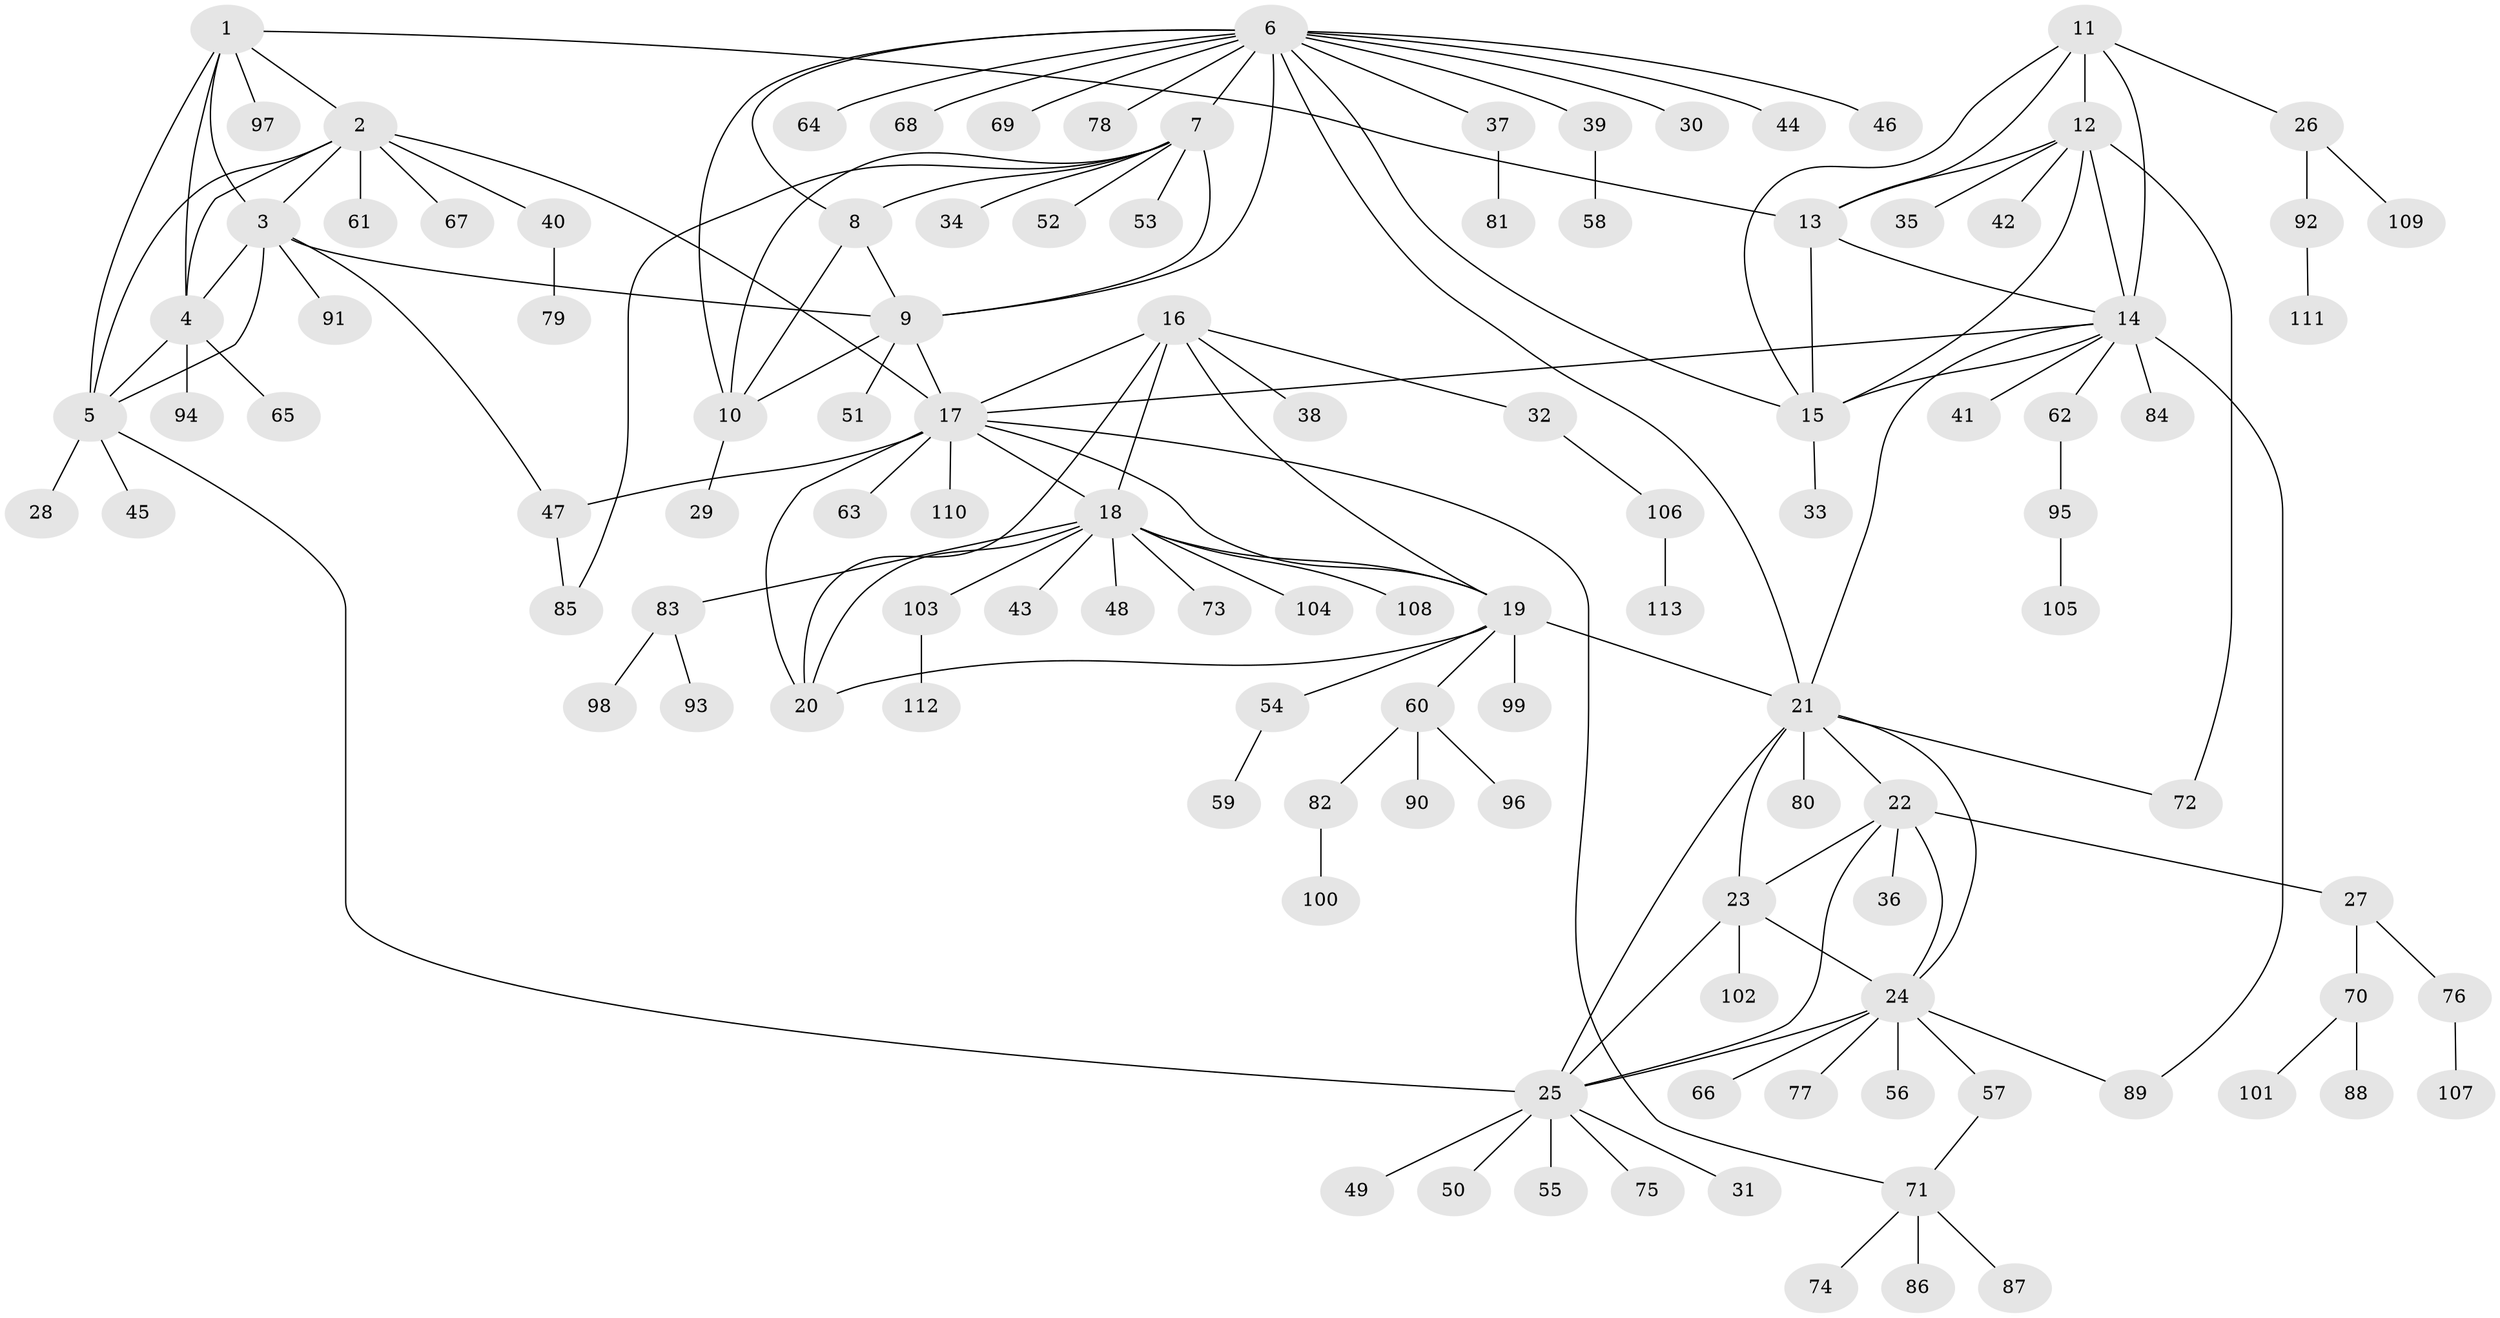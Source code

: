 // coarse degree distribution, {5: 0.07246376811594203, 7: 0.028985507246376812, 6: 0.07246376811594203, 14: 0.014492753623188406, 4: 0.08695652173913043, 3: 0.07246376811594203, 10: 0.028985507246376812, 8: 0.028985507246376812, 9: 0.014492753623188406, 2: 0.07246376811594203, 1: 0.5072463768115942}
// Generated by graph-tools (version 1.1) at 2025/52/03/04/25 22:52:06]
// undirected, 113 vertices, 153 edges
graph export_dot {
  node [color=gray90,style=filled];
  1;
  2;
  3;
  4;
  5;
  6;
  7;
  8;
  9;
  10;
  11;
  12;
  13;
  14;
  15;
  16;
  17;
  18;
  19;
  20;
  21;
  22;
  23;
  24;
  25;
  26;
  27;
  28;
  29;
  30;
  31;
  32;
  33;
  34;
  35;
  36;
  37;
  38;
  39;
  40;
  41;
  42;
  43;
  44;
  45;
  46;
  47;
  48;
  49;
  50;
  51;
  52;
  53;
  54;
  55;
  56;
  57;
  58;
  59;
  60;
  61;
  62;
  63;
  64;
  65;
  66;
  67;
  68;
  69;
  70;
  71;
  72;
  73;
  74;
  75;
  76;
  77;
  78;
  79;
  80;
  81;
  82;
  83;
  84;
  85;
  86;
  87;
  88;
  89;
  90;
  91;
  92;
  93;
  94;
  95;
  96;
  97;
  98;
  99;
  100;
  101;
  102;
  103;
  104;
  105;
  106;
  107;
  108;
  109;
  110;
  111;
  112;
  113;
  1 -- 2;
  1 -- 3;
  1 -- 4;
  1 -- 5;
  1 -- 13;
  1 -- 97;
  2 -- 3;
  2 -- 4;
  2 -- 5;
  2 -- 17;
  2 -- 40;
  2 -- 61;
  2 -- 67;
  3 -- 4;
  3 -- 5;
  3 -- 9;
  3 -- 47;
  3 -- 91;
  4 -- 5;
  4 -- 65;
  4 -- 94;
  5 -- 25;
  5 -- 28;
  5 -- 45;
  6 -- 7;
  6 -- 8;
  6 -- 9;
  6 -- 10;
  6 -- 15;
  6 -- 21;
  6 -- 30;
  6 -- 37;
  6 -- 39;
  6 -- 44;
  6 -- 46;
  6 -- 64;
  6 -- 68;
  6 -- 69;
  6 -- 78;
  7 -- 8;
  7 -- 9;
  7 -- 10;
  7 -- 34;
  7 -- 52;
  7 -- 53;
  7 -- 85;
  8 -- 9;
  8 -- 10;
  9 -- 10;
  9 -- 17;
  9 -- 51;
  10 -- 29;
  11 -- 12;
  11 -- 13;
  11 -- 14;
  11 -- 15;
  11 -- 26;
  12 -- 13;
  12 -- 14;
  12 -- 15;
  12 -- 35;
  12 -- 42;
  12 -- 72;
  13 -- 14;
  13 -- 15;
  14 -- 15;
  14 -- 17;
  14 -- 21;
  14 -- 41;
  14 -- 62;
  14 -- 84;
  14 -- 89;
  15 -- 33;
  16 -- 17;
  16 -- 18;
  16 -- 19;
  16 -- 20;
  16 -- 32;
  16 -- 38;
  17 -- 18;
  17 -- 19;
  17 -- 20;
  17 -- 47;
  17 -- 63;
  17 -- 71;
  17 -- 110;
  18 -- 19;
  18 -- 20;
  18 -- 43;
  18 -- 48;
  18 -- 73;
  18 -- 83;
  18 -- 103;
  18 -- 104;
  18 -- 108;
  19 -- 20;
  19 -- 21;
  19 -- 54;
  19 -- 60;
  19 -- 99;
  21 -- 22;
  21 -- 23;
  21 -- 24;
  21 -- 25;
  21 -- 72;
  21 -- 80;
  22 -- 23;
  22 -- 24;
  22 -- 25;
  22 -- 27;
  22 -- 36;
  23 -- 24;
  23 -- 25;
  23 -- 102;
  24 -- 25;
  24 -- 56;
  24 -- 57;
  24 -- 66;
  24 -- 77;
  24 -- 89;
  25 -- 31;
  25 -- 49;
  25 -- 50;
  25 -- 55;
  25 -- 75;
  26 -- 92;
  26 -- 109;
  27 -- 70;
  27 -- 76;
  32 -- 106;
  37 -- 81;
  39 -- 58;
  40 -- 79;
  47 -- 85;
  54 -- 59;
  57 -- 71;
  60 -- 82;
  60 -- 90;
  60 -- 96;
  62 -- 95;
  70 -- 88;
  70 -- 101;
  71 -- 74;
  71 -- 86;
  71 -- 87;
  76 -- 107;
  82 -- 100;
  83 -- 93;
  83 -- 98;
  92 -- 111;
  95 -- 105;
  103 -- 112;
  106 -- 113;
}
